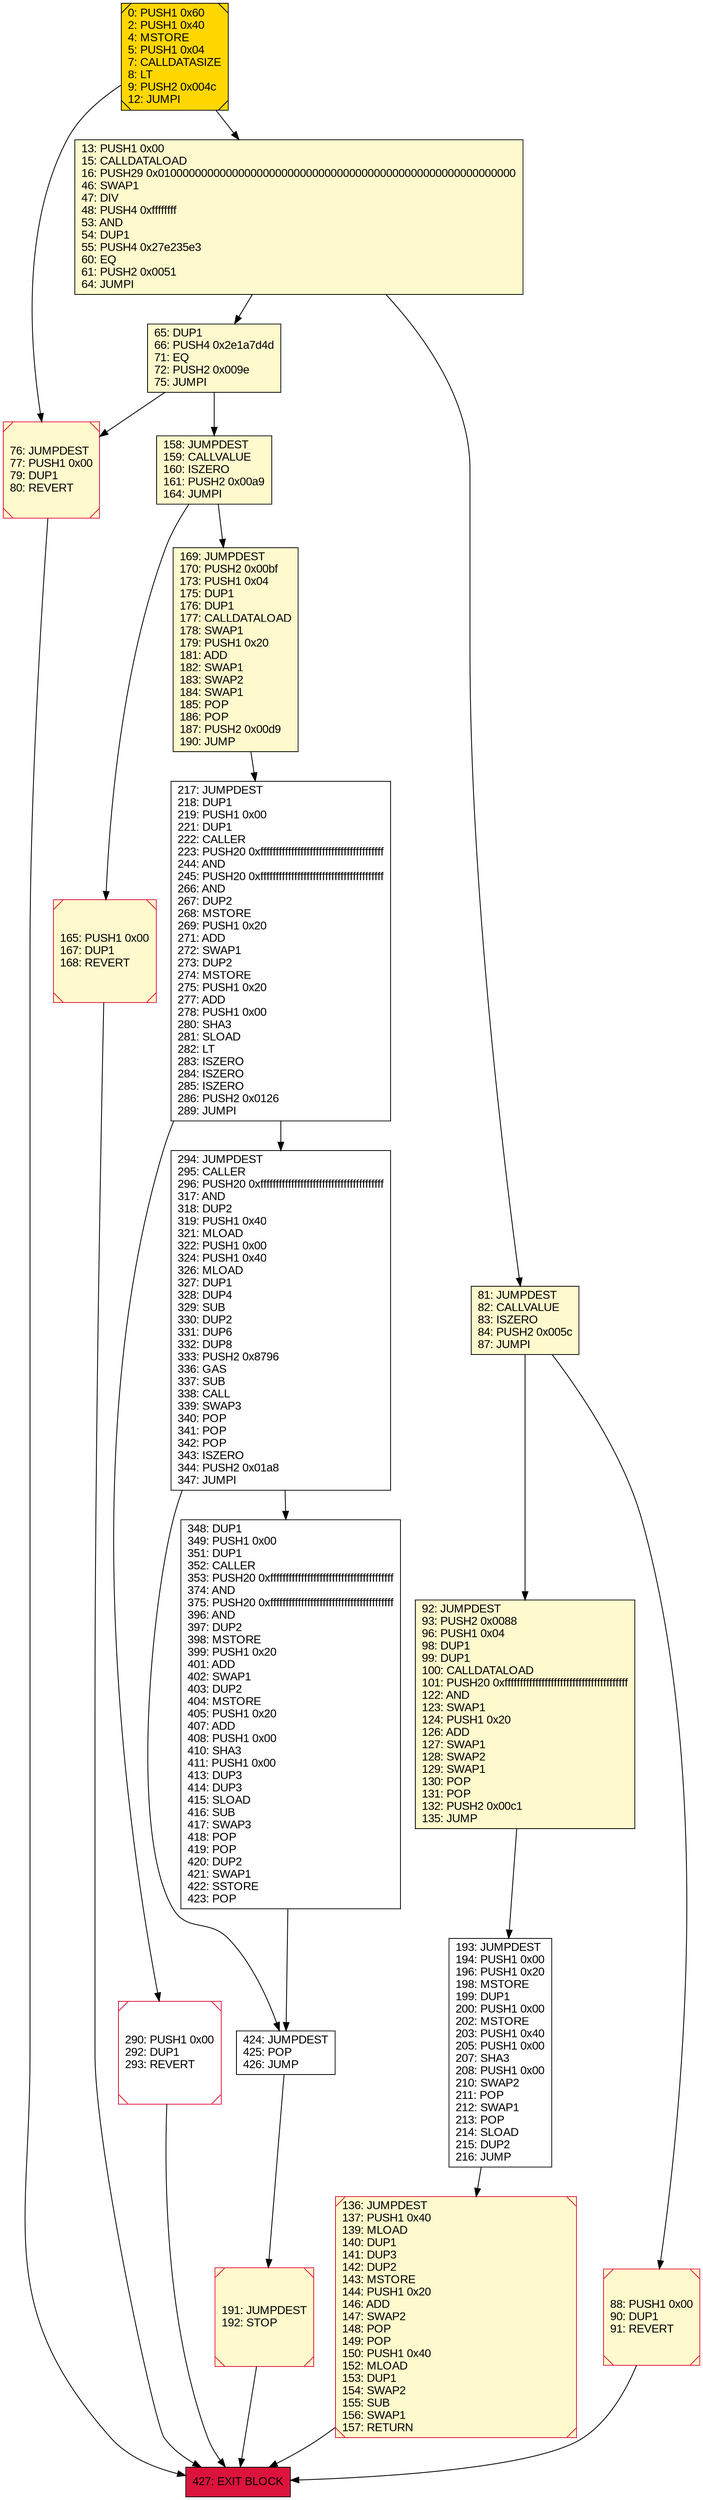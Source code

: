 digraph G {
bgcolor=transparent rankdir=UD;
node [shape=box style=filled color=black fillcolor=white fontname=arial fontcolor=black];
92 [label="92: JUMPDEST\l93: PUSH2 0x0088\l96: PUSH1 0x04\l98: DUP1\l99: DUP1\l100: CALLDATALOAD\l101: PUSH20 0xffffffffffffffffffffffffffffffffffffffff\l122: AND\l123: SWAP1\l124: PUSH1 0x20\l126: ADD\l127: SWAP1\l128: SWAP2\l129: SWAP1\l130: POP\l131: POP\l132: PUSH2 0x00c1\l135: JUMP\l" fillcolor=lemonchiffon ];
65 [label="65: DUP1\l66: PUSH4 0x2e1a7d4d\l71: EQ\l72: PUSH2 0x009e\l75: JUMPI\l" fillcolor=lemonchiffon ];
290 [label="290: PUSH1 0x00\l292: DUP1\l293: REVERT\l" shape=Msquare color=crimson ];
165 [label="165: PUSH1 0x00\l167: DUP1\l168: REVERT\l" fillcolor=lemonchiffon shape=Msquare color=crimson ];
0 [label="0: PUSH1 0x60\l2: PUSH1 0x40\l4: MSTORE\l5: PUSH1 0x04\l7: CALLDATASIZE\l8: LT\l9: PUSH2 0x004c\l12: JUMPI\l" fillcolor=lemonchiffon shape=Msquare fillcolor=gold ];
76 [label="76: JUMPDEST\l77: PUSH1 0x00\l79: DUP1\l80: REVERT\l" fillcolor=lemonchiffon shape=Msquare color=crimson ];
427 [label="427: EXIT BLOCK\l" fillcolor=crimson ];
191 [label="191: JUMPDEST\l192: STOP\l" fillcolor=lemonchiffon shape=Msquare color=crimson ];
294 [label="294: JUMPDEST\l295: CALLER\l296: PUSH20 0xffffffffffffffffffffffffffffffffffffffff\l317: AND\l318: DUP2\l319: PUSH1 0x40\l321: MLOAD\l322: PUSH1 0x00\l324: PUSH1 0x40\l326: MLOAD\l327: DUP1\l328: DUP4\l329: SUB\l330: DUP2\l331: DUP6\l332: DUP8\l333: PUSH2 0x8796\l336: GAS\l337: SUB\l338: CALL\l339: SWAP3\l340: POP\l341: POP\l342: POP\l343: ISZERO\l344: PUSH2 0x01a8\l347: JUMPI\l" ];
169 [label="169: JUMPDEST\l170: PUSH2 0x00bf\l173: PUSH1 0x04\l175: DUP1\l176: DUP1\l177: CALLDATALOAD\l178: SWAP1\l179: PUSH1 0x20\l181: ADD\l182: SWAP1\l183: SWAP2\l184: SWAP1\l185: POP\l186: POP\l187: PUSH2 0x00d9\l190: JUMP\l" fillcolor=lemonchiffon ];
424 [label="424: JUMPDEST\l425: POP\l426: JUMP\l" ];
81 [label="81: JUMPDEST\l82: CALLVALUE\l83: ISZERO\l84: PUSH2 0x005c\l87: JUMPI\l" fillcolor=lemonchiffon ];
348 [label="348: DUP1\l349: PUSH1 0x00\l351: DUP1\l352: CALLER\l353: PUSH20 0xffffffffffffffffffffffffffffffffffffffff\l374: AND\l375: PUSH20 0xffffffffffffffffffffffffffffffffffffffff\l396: AND\l397: DUP2\l398: MSTORE\l399: PUSH1 0x20\l401: ADD\l402: SWAP1\l403: DUP2\l404: MSTORE\l405: PUSH1 0x20\l407: ADD\l408: PUSH1 0x00\l410: SHA3\l411: PUSH1 0x00\l413: DUP3\l414: DUP3\l415: SLOAD\l416: SUB\l417: SWAP3\l418: POP\l419: POP\l420: DUP2\l421: SWAP1\l422: SSTORE\l423: POP\l" ];
158 [label="158: JUMPDEST\l159: CALLVALUE\l160: ISZERO\l161: PUSH2 0x00a9\l164: JUMPI\l" fillcolor=lemonchiffon ];
88 [label="88: PUSH1 0x00\l90: DUP1\l91: REVERT\l" fillcolor=lemonchiffon shape=Msquare color=crimson ];
217 [label="217: JUMPDEST\l218: DUP1\l219: PUSH1 0x00\l221: DUP1\l222: CALLER\l223: PUSH20 0xffffffffffffffffffffffffffffffffffffffff\l244: AND\l245: PUSH20 0xffffffffffffffffffffffffffffffffffffffff\l266: AND\l267: DUP2\l268: MSTORE\l269: PUSH1 0x20\l271: ADD\l272: SWAP1\l273: DUP2\l274: MSTORE\l275: PUSH1 0x20\l277: ADD\l278: PUSH1 0x00\l280: SHA3\l281: SLOAD\l282: LT\l283: ISZERO\l284: ISZERO\l285: ISZERO\l286: PUSH2 0x0126\l289: JUMPI\l" ];
193 [label="193: JUMPDEST\l194: PUSH1 0x00\l196: PUSH1 0x20\l198: MSTORE\l199: DUP1\l200: PUSH1 0x00\l202: MSTORE\l203: PUSH1 0x40\l205: PUSH1 0x00\l207: SHA3\l208: PUSH1 0x00\l210: SWAP2\l211: POP\l212: SWAP1\l213: POP\l214: SLOAD\l215: DUP2\l216: JUMP\l" ];
136 [label="136: JUMPDEST\l137: PUSH1 0x40\l139: MLOAD\l140: DUP1\l141: DUP3\l142: DUP2\l143: MSTORE\l144: PUSH1 0x20\l146: ADD\l147: SWAP2\l148: POP\l149: POP\l150: PUSH1 0x40\l152: MLOAD\l153: DUP1\l154: SWAP2\l155: SUB\l156: SWAP1\l157: RETURN\l" fillcolor=lemonchiffon shape=Msquare color=crimson ];
13 [label="13: PUSH1 0x00\l15: CALLDATALOAD\l16: PUSH29 0x0100000000000000000000000000000000000000000000000000000000\l46: SWAP1\l47: DIV\l48: PUSH4 0xffffffff\l53: AND\l54: DUP1\l55: PUSH4 0x27e235e3\l60: EQ\l61: PUSH2 0x0051\l64: JUMPI\l" fillcolor=lemonchiffon ];
191 -> 427;
294 -> 424;
81 -> 88;
65 -> 76;
136 -> 427;
88 -> 427;
158 -> 165;
65 -> 158;
158 -> 169;
92 -> 193;
13 -> 65;
193 -> 136;
76 -> 427;
424 -> 191;
290 -> 427;
13 -> 81;
0 -> 76;
165 -> 427;
81 -> 92;
217 -> 294;
169 -> 217;
0 -> 13;
217 -> 290;
294 -> 348;
348 -> 424;
}